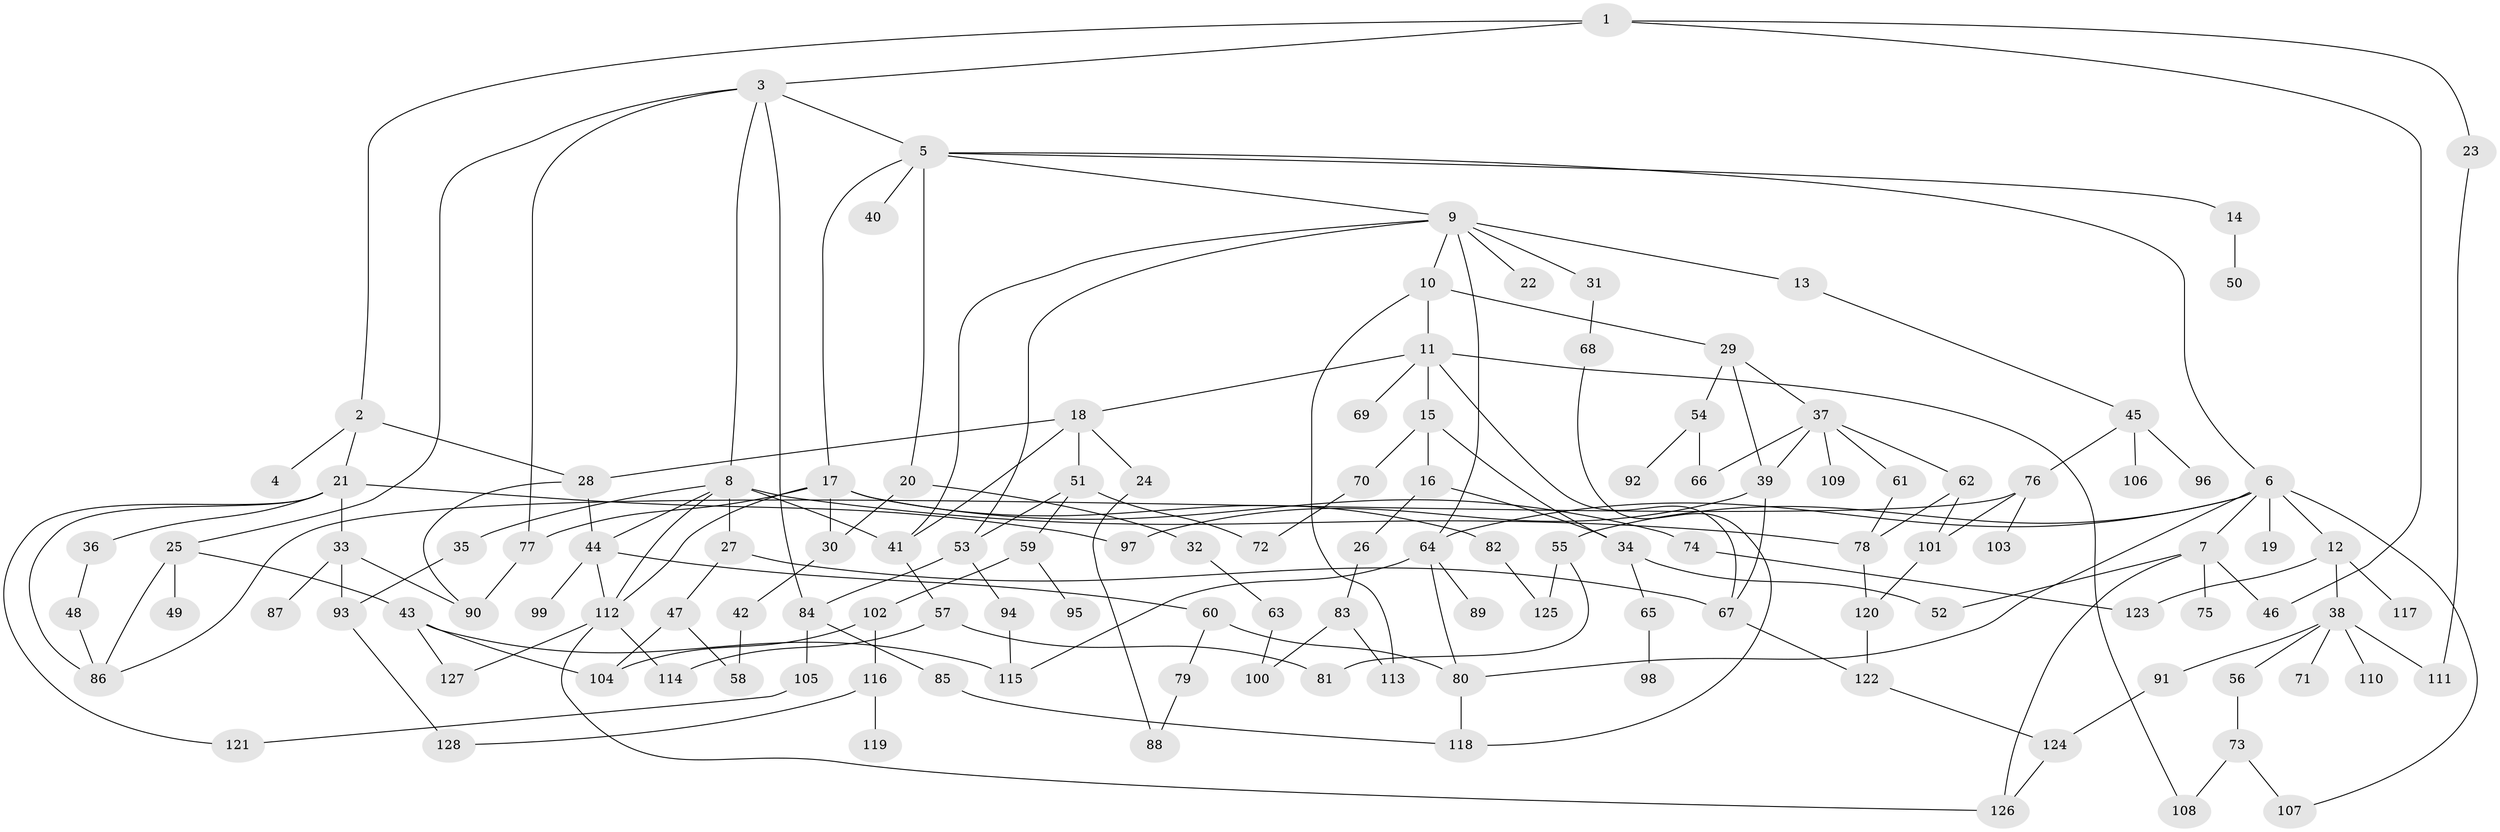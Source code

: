 // Generated by graph-tools (version 1.1) at 2025/10/02/27/25 16:10:53]
// undirected, 128 vertices, 183 edges
graph export_dot {
graph [start="1"]
  node [color=gray90,style=filled];
  1;
  2;
  3;
  4;
  5;
  6;
  7;
  8;
  9;
  10;
  11;
  12;
  13;
  14;
  15;
  16;
  17;
  18;
  19;
  20;
  21;
  22;
  23;
  24;
  25;
  26;
  27;
  28;
  29;
  30;
  31;
  32;
  33;
  34;
  35;
  36;
  37;
  38;
  39;
  40;
  41;
  42;
  43;
  44;
  45;
  46;
  47;
  48;
  49;
  50;
  51;
  52;
  53;
  54;
  55;
  56;
  57;
  58;
  59;
  60;
  61;
  62;
  63;
  64;
  65;
  66;
  67;
  68;
  69;
  70;
  71;
  72;
  73;
  74;
  75;
  76;
  77;
  78;
  79;
  80;
  81;
  82;
  83;
  84;
  85;
  86;
  87;
  88;
  89;
  90;
  91;
  92;
  93;
  94;
  95;
  96;
  97;
  98;
  99;
  100;
  101;
  102;
  103;
  104;
  105;
  106;
  107;
  108;
  109;
  110;
  111;
  112;
  113;
  114;
  115;
  116;
  117;
  118;
  119;
  120;
  121;
  122;
  123;
  124;
  125;
  126;
  127;
  128;
  1 -- 2;
  1 -- 3;
  1 -- 23;
  1 -- 46;
  2 -- 4;
  2 -- 21;
  2 -- 28;
  3 -- 5;
  3 -- 8;
  3 -- 25;
  3 -- 84;
  3 -- 77;
  5 -- 6;
  5 -- 9;
  5 -- 14;
  5 -- 17;
  5 -- 20;
  5 -- 40;
  6 -- 7;
  6 -- 12;
  6 -- 19;
  6 -- 55;
  6 -- 64;
  6 -- 80;
  6 -- 107;
  7 -- 46;
  7 -- 52;
  7 -- 75;
  7 -- 126;
  8 -- 27;
  8 -- 35;
  8 -- 44;
  8 -- 112;
  8 -- 41;
  8 -- 78;
  9 -- 10;
  9 -- 13;
  9 -- 22;
  9 -- 31;
  9 -- 53;
  9 -- 41;
  9 -- 64;
  10 -- 11;
  10 -- 29;
  10 -- 113;
  11 -- 15;
  11 -- 18;
  11 -- 69;
  11 -- 108;
  11 -- 67;
  12 -- 38;
  12 -- 117;
  12 -- 123;
  13 -- 45;
  14 -- 50;
  15 -- 16;
  15 -- 34;
  15 -- 70;
  16 -- 26;
  16 -- 34;
  17 -- 30;
  17 -- 74;
  17 -- 77;
  17 -- 82;
  17 -- 112;
  18 -- 24;
  18 -- 28;
  18 -- 41;
  18 -- 51;
  20 -- 32;
  20 -- 30;
  21 -- 33;
  21 -- 36;
  21 -- 86;
  21 -- 97;
  21 -- 121;
  23 -- 111;
  24 -- 88;
  25 -- 43;
  25 -- 49;
  25 -- 86;
  26 -- 83;
  27 -- 47;
  27 -- 67;
  28 -- 44;
  28 -- 90;
  29 -- 37;
  29 -- 39;
  29 -- 54;
  30 -- 42;
  31 -- 68;
  32 -- 63;
  33 -- 87;
  33 -- 93;
  33 -- 90;
  34 -- 65;
  34 -- 52;
  35 -- 93;
  36 -- 48;
  37 -- 61;
  37 -- 62;
  37 -- 109;
  37 -- 39;
  37 -- 66;
  38 -- 56;
  38 -- 71;
  38 -- 91;
  38 -- 110;
  38 -- 111;
  39 -- 67;
  39 -- 97;
  41 -- 57;
  42 -- 58;
  43 -- 115;
  43 -- 104;
  43 -- 127;
  44 -- 60;
  44 -- 99;
  44 -- 112;
  45 -- 76;
  45 -- 96;
  45 -- 106;
  47 -- 58;
  47 -- 104;
  48 -- 86;
  51 -- 59;
  51 -- 72;
  51 -- 53;
  53 -- 84;
  53 -- 94;
  54 -- 66;
  54 -- 92;
  55 -- 81;
  55 -- 125;
  56 -- 73;
  57 -- 114;
  57 -- 81;
  59 -- 95;
  59 -- 102;
  60 -- 79;
  60 -- 80;
  61 -- 78;
  62 -- 78;
  62 -- 101;
  63 -- 100;
  64 -- 89;
  64 -- 80;
  64 -- 115;
  65 -- 98;
  67 -- 122;
  68 -- 118;
  70 -- 72;
  73 -- 107;
  73 -- 108;
  74 -- 123;
  76 -- 101;
  76 -- 103;
  76 -- 86;
  77 -- 90;
  78 -- 120;
  79 -- 88;
  80 -- 118;
  82 -- 125;
  83 -- 113;
  83 -- 100;
  84 -- 85;
  84 -- 105;
  85 -- 118;
  91 -- 124;
  93 -- 128;
  94 -- 115;
  101 -- 120;
  102 -- 116;
  102 -- 104;
  105 -- 121;
  112 -- 126;
  112 -- 127;
  112 -- 114;
  116 -- 119;
  116 -- 128;
  120 -- 122;
  122 -- 124;
  124 -- 126;
}
